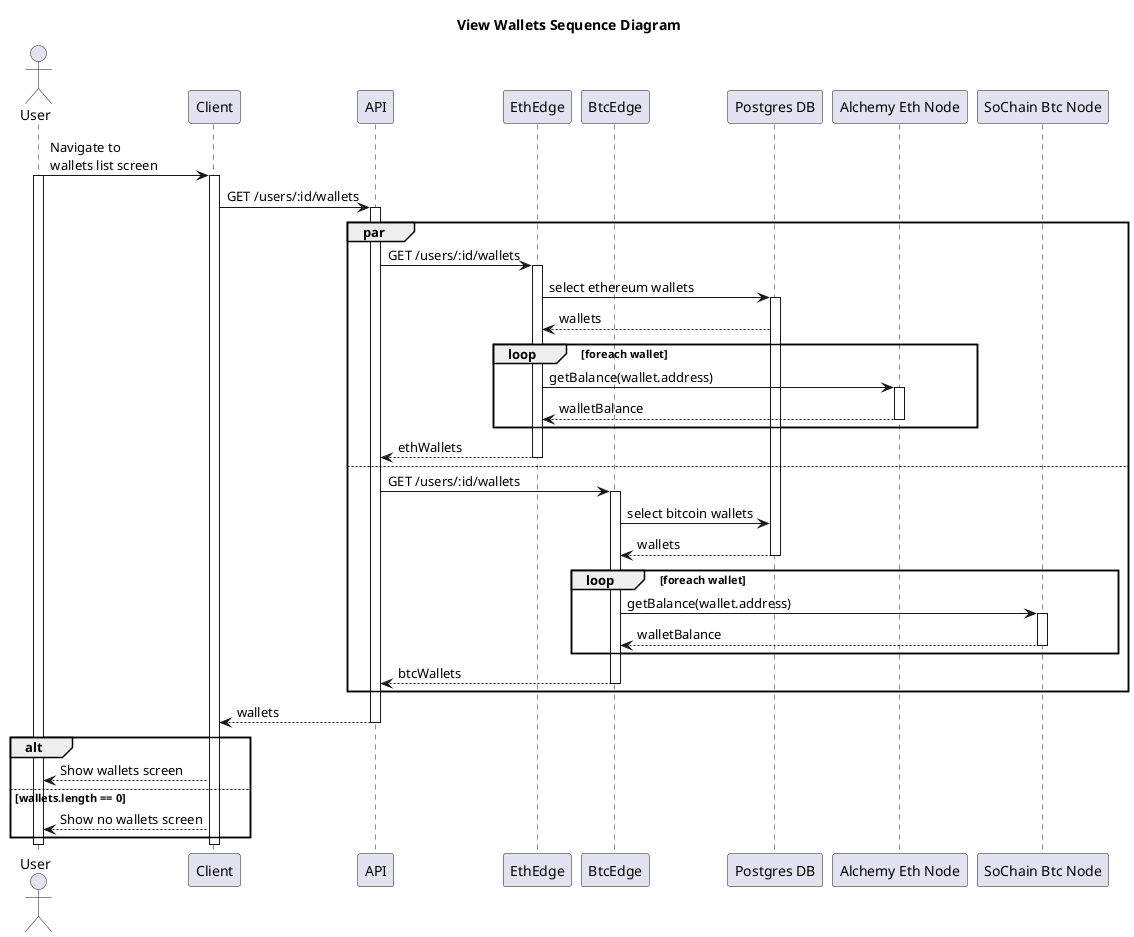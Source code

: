 @startuml

title View Wallets Sequence Diagram

actor User
participant Client
participant API
participant EthEdge
participant BtcEdge
participant "Postgres DB"
participant "Alchemy Eth Node"
participant "SoChain Btc Node"

User -> Client: Navigate to\nwallets list screen
activate User
activate Client
Client -> API: GET /users/:id/wallets
activate API

par
    API -> EthEdge: GET /users/:id/wallets
    activate EthEdge
    EthEdge -> "Postgres DB": select ethereum wallets
    activate "Postgres DB"
    "Postgres DB" --> EthEdge: wallets

    loop foreach wallet
        EthEdge -> "Alchemy Eth Node": getBalance(wallet.address)
        activate "Alchemy Eth Node"
        "Alchemy Eth Node" --> EthEdge: walletBalance
        deactivate "Alchemy Eth Node"
    end

    EthEdge --> API: ethWallets
    deactivate EthEdge
else
    API -> BtcEdge: GET /users/:id/wallets
    activate BtcEdge
    BtcEdge -> "Postgres DB": select bitcoin wallets
    "Postgres DB" --> BtcEdge: wallets
    deactivate "Postgres DB"
    
    loop foreach wallet
        BtcEdge -> "SoChain Btc Node": getBalance(wallet.address)
        activate "SoChain Btc Node"
        "SoChain Btc Node" --> BtcEdge: walletBalance
        deactivate "SoChain Btc Node"
    end

    BtcEdge --> API: btcWallets
    deactivate BtcEdge
end

API --> Client: wallets
deactivate API
alt
    Client --> User: Show wallets screen
else wallets.length == 0
    Client --> User: Show no wallets screen
end
deactivate Client
deactivate User

@enduml
